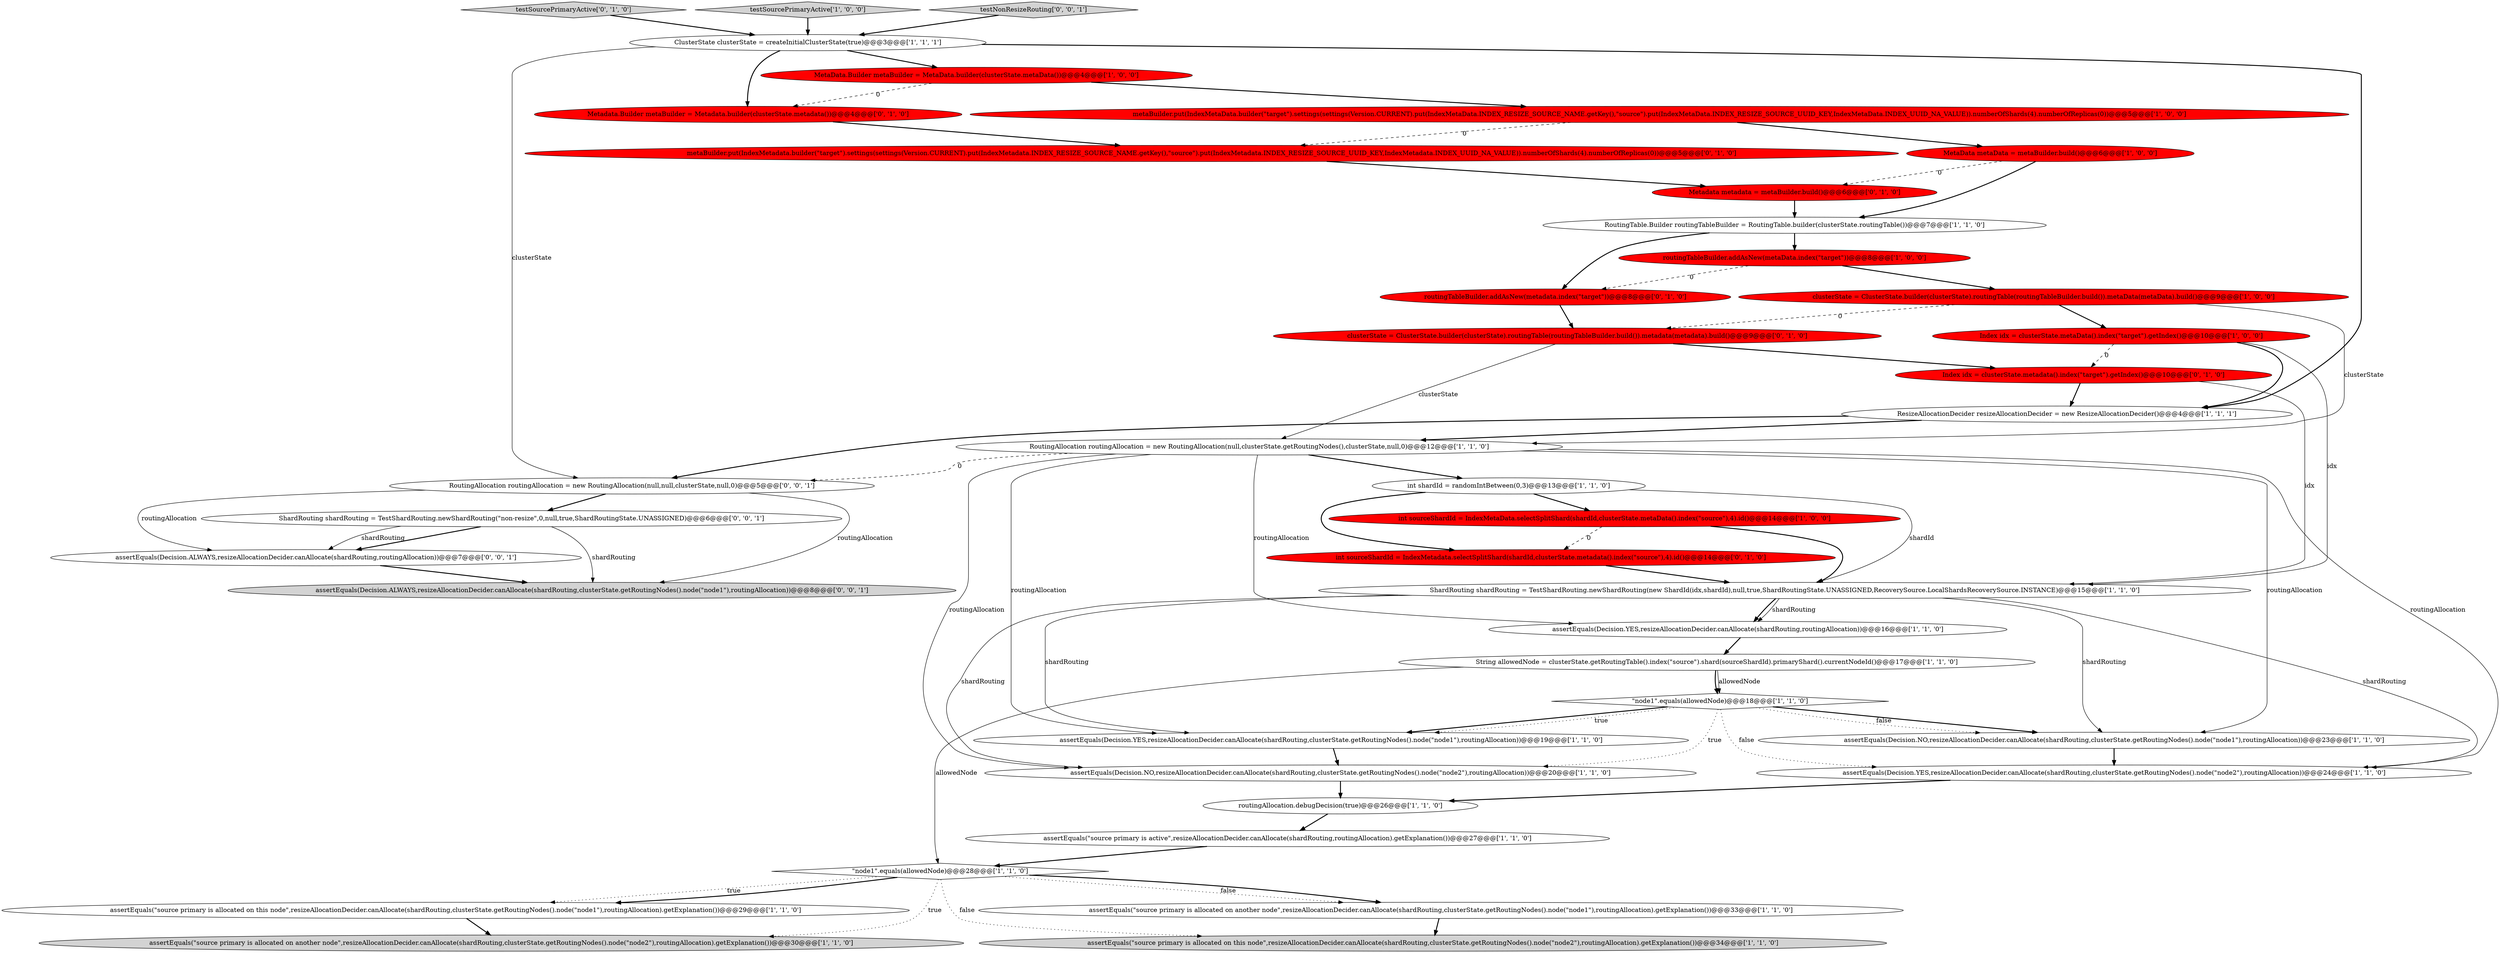 digraph {
14 [style = filled, label = "ShardRouting shardRouting = TestShardRouting.newShardRouting(new ShardId(idx,shardId),null,true,ShardRoutingState.UNASSIGNED,RecoverySource.LocalShardsRecoverySource.INSTANCE)@@@15@@@['1', '1', '0']", fillcolor = white, shape = ellipse image = "AAA0AAABBB1BBB"];
31 [style = filled, label = "Metadata metadata = metaBuilder.build()@@@6@@@['0', '1', '0']", fillcolor = red, shape = ellipse image = "AAA1AAABBB2BBB"];
27 [style = filled, label = "MetaData metaData = metaBuilder.build()@@@6@@@['1', '0', '0']", fillcolor = red, shape = ellipse image = "AAA1AAABBB1BBB"];
17 [style = filled, label = "String allowedNode = clusterState.getRoutingTable().index(\"source\").shard(sourceShardId).primaryShard().currentNodeId()@@@17@@@['1', '1', '0']", fillcolor = white, shape = ellipse image = "AAA0AAABBB1BBB"];
30 [style = filled, label = "int sourceShardId = IndexMetadata.selectSplitShard(shardId,clusterState.metadata().index(\"source\"),4).id()@@@14@@@['0', '1', '0']", fillcolor = red, shape = ellipse image = "AAA1AAABBB2BBB"];
7 [style = filled, label = "assertEquals(\"source primary is allocated on another node\",resizeAllocationDecider.canAllocate(shardRouting,clusterState.getRoutingNodes().node(\"node2\"),routingAllocation).getExplanation())@@@30@@@['1', '1', '0']", fillcolor = lightgray, shape = ellipse image = "AAA0AAABBB1BBB"];
10 [style = filled, label = "\"node1\".equals(allowedNode)@@@18@@@['1', '1', '0']", fillcolor = white, shape = diamond image = "AAA0AAABBB1BBB"];
13 [style = filled, label = "int shardId = randomIntBetween(0,3)@@@13@@@['1', '1', '0']", fillcolor = white, shape = ellipse image = "AAA0AAABBB1BBB"];
19 [style = filled, label = "MetaData.Builder metaBuilder = MetaData.builder(clusterState.metaData())@@@4@@@['1', '0', '0']", fillcolor = red, shape = ellipse image = "AAA1AAABBB1BBB"];
12 [style = filled, label = "RoutingAllocation routingAllocation = new RoutingAllocation(null,clusterState.getRoutingNodes(),clusterState,null,0)@@@12@@@['1', '1', '0']", fillcolor = white, shape = ellipse image = "AAA0AAABBB1BBB"];
2 [style = filled, label = "routingTableBuilder.addAsNew(metaData.index(\"target\"))@@@8@@@['1', '0', '0']", fillcolor = red, shape = ellipse image = "AAA1AAABBB1BBB"];
20 [style = filled, label = "ResizeAllocationDecider resizeAllocationDecider = new ResizeAllocationDecider()@@@4@@@['1', '1', '1']", fillcolor = white, shape = ellipse image = "AAA0AAABBB1BBB"];
24 [style = filled, label = "assertEquals(Decision.NO,resizeAllocationDecider.canAllocate(shardRouting,clusterState.getRoutingNodes().node(\"node2\"),routingAllocation))@@@20@@@['1', '1', '0']", fillcolor = white, shape = ellipse image = "AAA0AAABBB1BBB"];
35 [style = filled, label = "testSourcePrimaryActive['0', '1', '0']", fillcolor = lightgray, shape = diamond image = "AAA0AAABBB2BBB"];
39 [style = filled, label = "assertEquals(Decision.ALWAYS,resizeAllocationDecider.canAllocate(shardRouting,clusterState.getRoutingNodes().node(\"node1\"),routingAllocation))@@@8@@@['0', '0', '1']", fillcolor = lightgray, shape = ellipse image = "AAA0AAABBB3BBB"];
6 [style = filled, label = "assertEquals(\"source primary is allocated on this node\",resizeAllocationDecider.canAllocate(shardRouting,clusterState.getRoutingNodes().node(\"node2\"),routingAllocation).getExplanation())@@@34@@@['1', '1', '0']", fillcolor = lightgray, shape = ellipse image = "AAA0AAABBB1BBB"];
8 [style = filled, label = "clusterState = ClusterState.builder(clusterState).routingTable(routingTableBuilder.build()).metaData(metaData).build()@@@9@@@['1', '0', '0']", fillcolor = red, shape = ellipse image = "AAA1AAABBB1BBB"];
37 [style = filled, label = "RoutingAllocation routingAllocation = new RoutingAllocation(null,null,clusterState,null,0)@@@5@@@['0', '0', '1']", fillcolor = white, shape = ellipse image = "AAA0AAABBB3BBB"];
15 [style = filled, label = "assertEquals(Decision.YES,resizeAllocationDecider.canAllocate(shardRouting,clusterState.getRoutingNodes().node(\"node1\"),routingAllocation))@@@19@@@['1', '1', '0']", fillcolor = white, shape = ellipse image = "AAA0AAABBB1BBB"];
1 [style = filled, label = "assertEquals(\"source primary is allocated on this node\",resizeAllocationDecider.canAllocate(shardRouting,clusterState.getRoutingNodes().node(\"node1\"),routingAllocation).getExplanation())@@@29@@@['1', '1', '0']", fillcolor = white, shape = ellipse image = "AAA0AAABBB1BBB"];
5 [style = filled, label = "\"node1\".equals(allowedNode)@@@28@@@['1', '1', '0']", fillcolor = white, shape = diamond image = "AAA0AAABBB1BBB"];
26 [style = filled, label = "RoutingTable.Builder routingTableBuilder = RoutingTable.builder(clusterState.routingTable())@@@7@@@['1', '1', '0']", fillcolor = white, shape = ellipse image = "AAA0AAABBB1BBB"];
38 [style = filled, label = "ShardRouting shardRouting = TestShardRouting.newShardRouting(\"non-resize\",0,null,true,ShardRoutingState.UNASSIGNED)@@@6@@@['0', '0', '1']", fillcolor = white, shape = ellipse image = "AAA0AAABBB3BBB"];
18 [style = filled, label = "testSourcePrimaryActive['1', '0', '0']", fillcolor = lightgray, shape = diamond image = "AAA0AAABBB1BBB"];
29 [style = filled, label = "routingTableBuilder.addAsNew(metadata.index(\"target\"))@@@8@@@['0', '1', '0']", fillcolor = red, shape = ellipse image = "AAA1AAABBB2BBB"];
4 [style = filled, label = "assertEquals(\"source primary is active\",resizeAllocationDecider.canAllocate(shardRouting,routingAllocation).getExplanation())@@@27@@@['1', '1', '0']", fillcolor = white, shape = ellipse image = "AAA0AAABBB1BBB"];
40 [style = filled, label = "testNonResizeRouting['0', '0', '1']", fillcolor = lightgray, shape = diamond image = "AAA0AAABBB3BBB"];
33 [style = filled, label = "clusterState = ClusterState.builder(clusterState).routingTable(routingTableBuilder.build()).metadata(metadata).build()@@@9@@@['0', '1', '0']", fillcolor = red, shape = ellipse image = "AAA1AAABBB2BBB"];
3 [style = filled, label = "assertEquals(Decision.YES,resizeAllocationDecider.canAllocate(shardRouting,routingAllocation))@@@16@@@['1', '1', '0']", fillcolor = white, shape = ellipse image = "AAA0AAABBB1BBB"];
16 [style = filled, label = "ClusterState clusterState = createInitialClusterState(true)@@@3@@@['1', '1', '1']", fillcolor = white, shape = ellipse image = "AAA0AAABBB1BBB"];
32 [style = filled, label = "Index idx = clusterState.metadata().index(\"target\").getIndex()@@@10@@@['0', '1', '0']", fillcolor = red, shape = ellipse image = "AAA1AAABBB2BBB"];
23 [style = filled, label = "Index idx = clusterState.metaData().index(\"target\").getIndex()@@@10@@@['1', '0', '0']", fillcolor = red, shape = ellipse image = "AAA1AAABBB1BBB"];
21 [style = filled, label = "routingAllocation.debugDecision(true)@@@26@@@['1', '1', '0']", fillcolor = white, shape = ellipse image = "AAA0AAABBB1BBB"];
34 [style = filled, label = "Metadata.Builder metaBuilder = Metadata.builder(clusterState.metadata())@@@4@@@['0', '1', '0']", fillcolor = red, shape = ellipse image = "AAA1AAABBB2BBB"];
9 [style = filled, label = "int sourceShardId = IndexMetaData.selectSplitShard(shardId,clusterState.metaData().index(\"source\"),4).id()@@@14@@@['1', '0', '0']", fillcolor = red, shape = ellipse image = "AAA1AAABBB1BBB"];
11 [style = filled, label = "assertEquals(\"source primary is allocated on another node\",resizeAllocationDecider.canAllocate(shardRouting,clusterState.getRoutingNodes().node(\"node1\"),routingAllocation).getExplanation())@@@33@@@['1', '1', '0']", fillcolor = white, shape = ellipse image = "AAA0AAABBB1BBB"];
28 [style = filled, label = "metaBuilder.put(IndexMetadata.builder(\"target\").settings(settings(Version.CURRENT).put(IndexMetadata.INDEX_RESIZE_SOURCE_NAME.getKey(),\"source\").put(IndexMetadata.INDEX_RESIZE_SOURCE_UUID_KEY,IndexMetadata.INDEX_UUID_NA_VALUE)).numberOfShards(4).numberOfReplicas(0))@@@5@@@['0', '1', '0']", fillcolor = red, shape = ellipse image = "AAA1AAABBB2BBB"];
25 [style = filled, label = "metaBuilder.put(IndexMetaData.builder(\"target\").settings(settings(Version.CURRENT).put(IndexMetaData.INDEX_RESIZE_SOURCE_NAME.getKey(),\"source\").put(IndexMetaData.INDEX_RESIZE_SOURCE_UUID_KEY,IndexMetaData.INDEX_UUID_NA_VALUE)).numberOfShards(4).numberOfReplicas(0))@@@5@@@['1', '0', '0']", fillcolor = red, shape = ellipse image = "AAA1AAABBB1BBB"];
36 [style = filled, label = "assertEquals(Decision.ALWAYS,resizeAllocationDecider.canAllocate(shardRouting,routingAllocation))@@@7@@@['0', '0', '1']", fillcolor = white, shape = ellipse image = "AAA0AAABBB3BBB"];
0 [style = filled, label = "assertEquals(Decision.NO,resizeAllocationDecider.canAllocate(shardRouting,clusterState.getRoutingNodes().node(\"node1\"),routingAllocation))@@@23@@@['1', '1', '0']", fillcolor = white, shape = ellipse image = "AAA0AAABBB1BBB"];
22 [style = filled, label = "assertEquals(Decision.YES,resizeAllocationDecider.canAllocate(shardRouting,clusterState.getRoutingNodes().node(\"node2\"),routingAllocation))@@@24@@@['1', '1', '0']", fillcolor = white, shape = ellipse image = "AAA0AAABBB1BBB"];
14->3 [style = bold, label=""];
17->10 [style = bold, label=""];
23->20 [style = bold, label=""];
2->29 [style = dashed, label="0"];
35->16 [style = bold, label=""];
10->15 [style = bold, label=""];
16->37 [style = solid, label="clusterState"];
8->23 [style = bold, label=""];
14->22 [style = solid, label="shardRouting"];
12->37 [style = dashed, label="0"];
8->33 [style = dashed, label="0"];
12->3 [style = solid, label="routingAllocation"];
10->22 [style = dotted, label="false"];
26->29 [style = bold, label=""];
28->31 [style = bold, label=""];
11->6 [style = bold, label=""];
5->1 [style = dotted, label="true"];
22->21 [style = bold, label=""];
5->11 [style = dotted, label="false"];
16->34 [style = bold, label=""];
38->36 [style = bold, label=""];
13->14 [style = solid, label="shardId"];
13->30 [style = bold, label=""];
38->36 [style = solid, label="shardRouting"];
16->19 [style = bold, label=""];
27->31 [style = dashed, label="0"];
37->36 [style = solid, label="routingAllocation"];
1->7 [style = bold, label=""];
36->39 [style = bold, label=""];
37->39 [style = solid, label="routingAllocation"];
19->25 [style = bold, label=""];
14->0 [style = solid, label="shardRouting"];
8->12 [style = solid, label="clusterState"];
38->39 [style = solid, label="shardRouting"];
23->32 [style = dashed, label="0"];
10->15 [style = dotted, label="true"];
25->27 [style = bold, label=""];
12->13 [style = bold, label=""];
5->1 [style = bold, label=""];
26->2 [style = bold, label=""];
34->28 [style = bold, label=""];
31->26 [style = bold, label=""];
29->33 [style = bold, label=""];
17->10 [style = solid, label="allowedNode"];
33->12 [style = solid, label="clusterState"];
40->16 [style = bold, label=""];
19->34 [style = dashed, label="0"];
12->15 [style = solid, label="routingAllocation"];
24->21 [style = bold, label=""];
32->14 [style = solid, label="idx"];
5->6 [style = dotted, label="false"];
14->24 [style = solid, label="shardRouting"];
5->7 [style = dotted, label="true"];
37->38 [style = bold, label=""];
10->24 [style = dotted, label="true"];
15->24 [style = bold, label=""];
0->22 [style = bold, label=""];
10->0 [style = bold, label=""];
12->24 [style = solid, label="routingAllocation"];
20->12 [style = bold, label=""];
14->3 [style = solid, label="shardRouting"];
20->37 [style = bold, label=""];
9->14 [style = bold, label=""];
14->15 [style = solid, label="shardRouting"];
10->0 [style = dotted, label="false"];
30->14 [style = bold, label=""];
3->17 [style = bold, label=""];
33->32 [style = bold, label=""];
5->11 [style = bold, label=""];
13->9 [style = bold, label=""];
25->28 [style = dashed, label="0"];
23->14 [style = solid, label="idx"];
16->20 [style = bold, label=""];
17->5 [style = solid, label="allowedNode"];
12->22 [style = solid, label="routingAllocation"];
4->5 [style = bold, label=""];
32->20 [style = bold, label=""];
12->0 [style = solid, label="routingAllocation"];
9->30 [style = dashed, label="0"];
2->8 [style = bold, label=""];
21->4 [style = bold, label=""];
27->26 [style = bold, label=""];
18->16 [style = bold, label=""];
}
